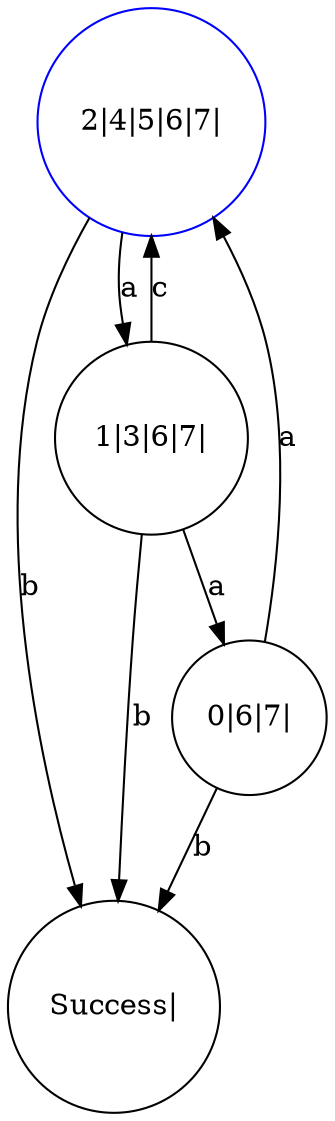 digraph TestCaseD10 { 0 [shape=circle,label="2|4|5|6|7|",color="#0000FF"]; 1 [shape=circle,label="1|3|6|7|",color="#000000"]; 2 [shape=circle,label="Success|",color="#000000"]; 3 [shape=circle,label="0|6|7|",color="#000000"]; 0 -> 1[label="a"]; 0 -> 2[label="b"]; 1 -> 3[label="a"]; 1 -> 2[label="b"]; 1 -> 0[label="c"]; 3 -> 0[label="a"]; 3 -> 2[label="b"]; }